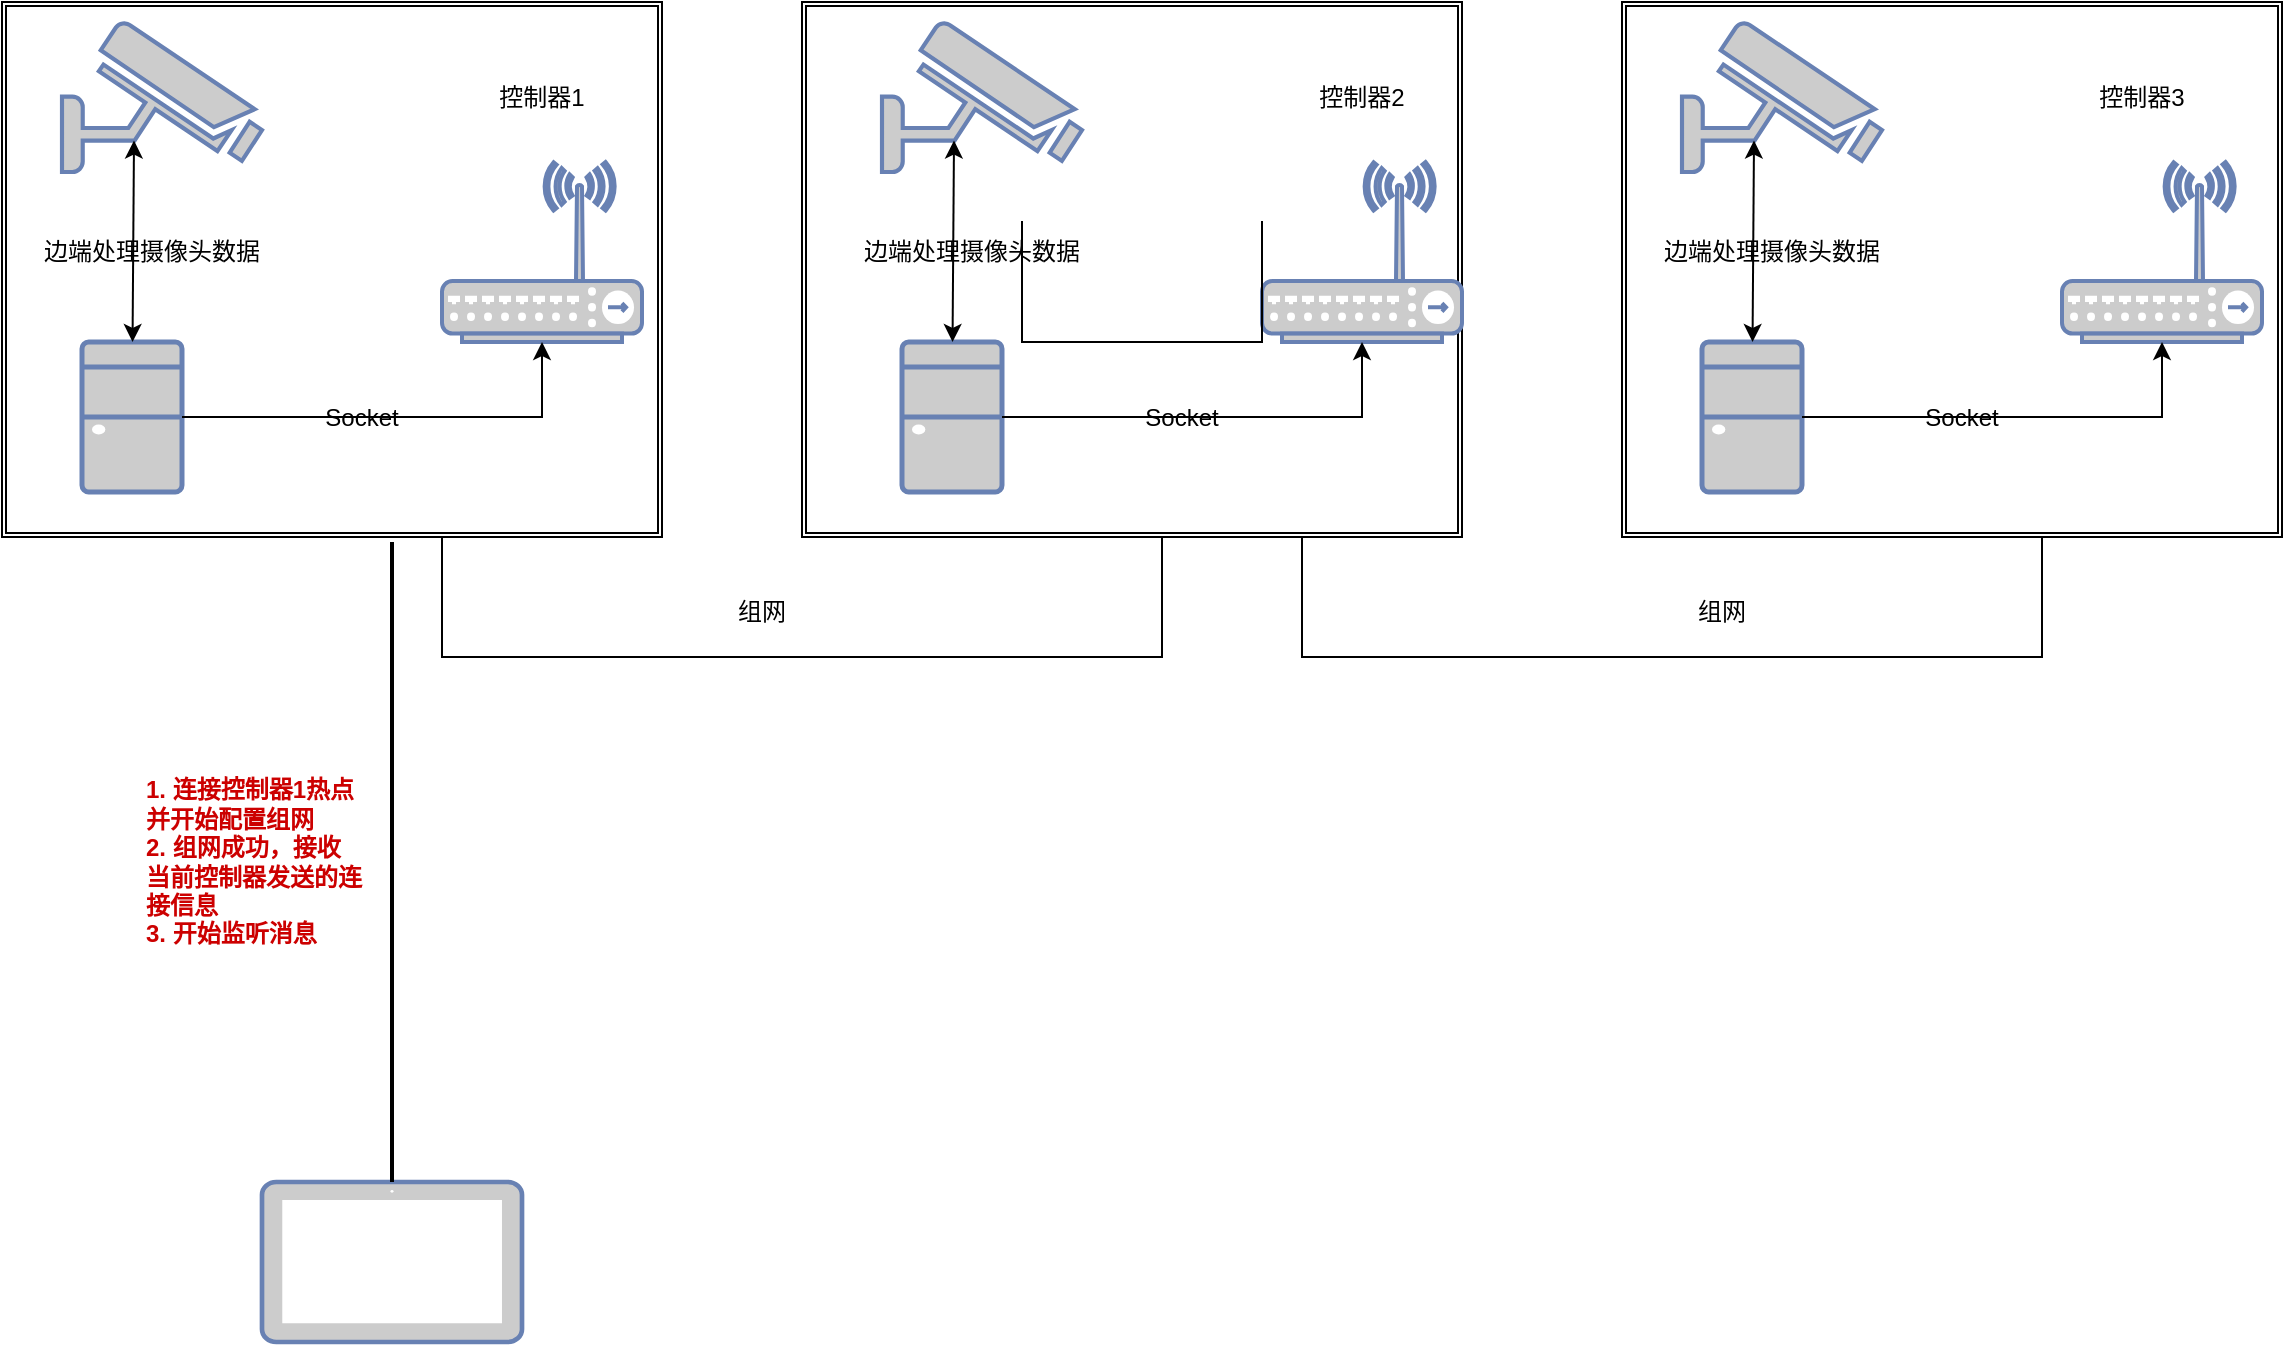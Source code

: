 <mxfile version="23.0.2" type="github">
  <diagram name="Page-1" id="80d4a630-b321-0f5e-ff81-c5a36ef4752d">
    <mxGraphModel dx="1221" dy="725" grid="1" gridSize="10" guides="1" tooltips="1" connect="1" arrows="1" fold="1" page="1" pageScale="1" pageWidth="1100" pageHeight="850" background="none" math="0" shadow="0">
      <root>
        <mxCell id="0" />
        <mxCell id="1" parent="0" />
        <mxCell id="WHSeSVRyH5Sngl5Yg-VX-25" value="" style="shape=ext;double=1;rounded=0;whiteSpace=wrap;html=1;" vertex="1" parent="1">
          <mxGeometry x="480" y="60" width="330" height="267.5" as="geometry" />
        </mxCell>
        <mxCell id="WHSeSVRyH5Sngl5Yg-VX-24" value="" style="shape=ext;double=1;rounded=0;whiteSpace=wrap;html=1;" vertex="1" parent="1">
          <mxGeometry x="80" y="60" width="330" height="267.5" as="geometry" />
        </mxCell>
        <mxCell id="WHSeSVRyH5Sngl5Yg-VX-1" value="" style="fontColor=#0066CC;verticalAlign=top;verticalLabelPosition=bottom;labelPosition=center;align=center;html=1;outlineConnect=0;fillColor=#CCCCCC;strokeColor=#6881B3;gradientColor=none;gradientDirection=north;strokeWidth=2;shape=mxgraph.networks.security_camera;" vertex="1" parent="1">
          <mxGeometry x="110" y="70" width="100" height="75" as="geometry" />
        </mxCell>
        <mxCell id="WHSeSVRyH5Sngl5Yg-VX-2" value="" style="fontColor=#0066CC;verticalAlign=top;verticalLabelPosition=bottom;labelPosition=center;align=center;html=1;outlineConnect=0;fillColor=#CCCCCC;strokeColor=#6881B3;gradientColor=none;gradientDirection=north;strokeWidth=2;shape=mxgraph.networks.desktop_pc;" vertex="1" parent="1">
          <mxGeometry x="120" y="230" width="50" height="75" as="geometry" />
        </mxCell>
        <mxCell id="WHSeSVRyH5Sngl5Yg-VX-4" value="" style="endArrow=classic;startArrow=classic;html=1;rounded=0;exitX=0.36;exitY=0.79;exitDx=0;exitDy=0;exitPerimeter=0;" edge="1" parent="1" source="WHSeSVRyH5Sngl5Yg-VX-1" target="WHSeSVRyH5Sngl5Yg-VX-2">
          <mxGeometry width="50" height="50" relative="1" as="geometry">
            <mxPoint x="80" y="210" as="sourcePoint" />
            <mxPoint x="110" y="300" as="targetPoint" />
          </mxGeometry>
        </mxCell>
        <mxCell id="WHSeSVRyH5Sngl5Yg-VX-5" value="边端处理摄像头数据" style="text;html=1;strokeColor=none;fillColor=none;align=center;verticalAlign=middle;whiteSpace=wrap;rounded=0;" vertex="1" parent="1">
          <mxGeometry x="100" y="170" width="110" height="30" as="geometry" />
        </mxCell>
        <mxCell id="WHSeSVRyH5Sngl5Yg-VX-6" value="" style="fontColor=#0066CC;verticalAlign=top;verticalLabelPosition=bottom;labelPosition=center;align=center;html=1;outlineConnect=0;fillColor=#CCCCCC;strokeColor=#6881B3;gradientColor=none;gradientDirection=north;strokeWidth=2;shape=mxgraph.networks.tablet;" vertex="1" parent="1">
          <mxGeometry x="210" y="650" width="130" height="80" as="geometry" />
        </mxCell>
        <mxCell id="WHSeSVRyH5Sngl5Yg-VX-7" value="" style="fontColor=#0066CC;verticalAlign=top;verticalLabelPosition=bottom;labelPosition=center;align=center;html=1;outlineConnect=0;fillColor=#CCCCCC;strokeColor=#6881B3;gradientColor=none;gradientDirection=north;strokeWidth=2;shape=mxgraph.networks.wireless_hub;" vertex="1" parent="1">
          <mxGeometry x="300" y="140" width="100" height="90" as="geometry" />
        </mxCell>
        <mxCell id="WHSeSVRyH5Sngl5Yg-VX-8" style="edgeStyle=orthogonalEdgeStyle;rounded=0;orthogonalLoop=1;jettySize=auto;html=1;entryX=0.5;entryY=1;entryDx=0;entryDy=0;entryPerimeter=0;" edge="1" parent="1" source="WHSeSVRyH5Sngl5Yg-VX-2" target="WHSeSVRyH5Sngl5Yg-VX-7">
          <mxGeometry relative="1" as="geometry" />
        </mxCell>
        <mxCell id="WHSeSVRyH5Sngl5Yg-VX-18" value="" style="fontColor=#0066CC;verticalAlign=top;verticalLabelPosition=bottom;labelPosition=center;align=center;html=1;outlineConnect=0;fillColor=#CCCCCC;strokeColor=#6881B3;gradientColor=none;gradientDirection=north;strokeWidth=2;shape=mxgraph.networks.security_camera;" vertex="1" parent="1">
          <mxGeometry x="520" y="70" width="100" height="75" as="geometry" />
        </mxCell>
        <mxCell id="WHSeSVRyH5Sngl5Yg-VX-19" value="" style="fontColor=#0066CC;verticalAlign=top;verticalLabelPosition=bottom;labelPosition=center;align=center;html=1;outlineConnect=0;fillColor=#CCCCCC;strokeColor=#6881B3;gradientColor=none;gradientDirection=north;strokeWidth=2;shape=mxgraph.networks.desktop_pc;" vertex="1" parent="1">
          <mxGeometry x="530" y="230" width="50" height="75" as="geometry" />
        </mxCell>
        <mxCell id="WHSeSVRyH5Sngl5Yg-VX-20" value="" style="endArrow=classic;startArrow=classic;html=1;rounded=0;exitX=0.36;exitY=0.79;exitDx=0;exitDy=0;exitPerimeter=0;" edge="1" parent="1" source="WHSeSVRyH5Sngl5Yg-VX-18" target="WHSeSVRyH5Sngl5Yg-VX-19">
          <mxGeometry width="50" height="50" relative="1" as="geometry">
            <mxPoint x="490" y="210" as="sourcePoint" />
            <mxPoint x="520" y="300" as="targetPoint" />
          </mxGeometry>
        </mxCell>
        <mxCell id="WHSeSVRyH5Sngl5Yg-VX-21" value="边端处理摄像头数据" style="text;html=1;strokeColor=none;fillColor=none;align=center;verticalAlign=middle;whiteSpace=wrap;rounded=0;" vertex="1" parent="1">
          <mxGeometry x="510" y="170" width="110" height="30" as="geometry" />
        </mxCell>
        <mxCell id="WHSeSVRyH5Sngl5Yg-VX-22" value="" style="fontColor=#0066CC;verticalAlign=top;verticalLabelPosition=bottom;labelPosition=center;align=center;html=1;outlineConnect=0;fillColor=#CCCCCC;strokeColor=#6881B3;gradientColor=none;gradientDirection=north;strokeWidth=2;shape=mxgraph.networks.wireless_hub;" vertex="1" parent="1">
          <mxGeometry x="710" y="140" width="100" height="90" as="geometry" />
        </mxCell>
        <mxCell id="WHSeSVRyH5Sngl5Yg-VX-23" style="edgeStyle=orthogonalEdgeStyle;rounded=0;orthogonalLoop=1;jettySize=auto;html=1;entryX=0.5;entryY=1;entryDx=0;entryDy=0;entryPerimeter=0;" edge="1" parent="1" source="WHSeSVRyH5Sngl5Yg-VX-19" target="WHSeSVRyH5Sngl5Yg-VX-22">
          <mxGeometry relative="1" as="geometry" />
        </mxCell>
        <mxCell id="WHSeSVRyH5Sngl5Yg-VX-26" value="" style="shape=ext;double=1;rounded=0;whiteSpace=wrap;html=1;" vertex="1" parent="1">
          <mxGeometry x="890" y="60" width="330" height="267.5" as="geometry" />
        </mxCell>
        <mxCell id="WHSeSVRyH5Sngl5Yg-VX-27" value="" style="fontColor=#0066CC;verticalAlign=top;verticalLabelPosition=bottom;labelPosition=center;align=center;html=1;outlineConnect=0;fillColor=#CCCCCC;strokeColor=#6881B3;gradientColor=none;gradientDirection=north;strokeWidth=2;shape=mxgraph.networks.security_camera;" vertex="1" parent="1">
          <mxGeometry x="920" y="70" width="100" height="75" as="geometry" />
        </mxCell>
        <mxCell id="WHSeSVRyH5Sngl5Yg-VX-28" value="" style="fontColor=#0066CC;verticalAlign=top;verticalLabelPosition=bottom;labelPosition=center;align=center;html=1;outlineConnect=0;fillColor=#CCCCCC;strokeColor=#6881B3;gradientColor=none;gradientDirection=north;strokeWidth=2;shape=mxgraph.networks.desktop_pc;" vertex="1" parent="1">
          <mxGeometry x="930" y="230" width="50" height="75" as="geometry" />
        </mxCell>
        <mxCell id="WHSeSVRyH5Sngl5Yg-VX-29" value="" style="endArrow=classic;startArrow=classic;html=1;rounded=0;exitX=0.36;exitY=0.79;exitDx=0;exitDy=0;exitPerimeter=0;" edge="1" parent="1" source="WHSeSVRyH5Sngl5Yg-VX-27" target="WHSeSVRyH5Sngl5Yg-VX-28">
          <mxGeometry width="50" height="50" relative="1" as="geometry">
            <mxPoint x="890" y="210" as="sourcePoint" />
            <mxPoint x="920" y="300" as="targetPoint" />
          </mxGeometry>
        </mxCell>
        <mxCell id="WHSeSVRyH5Sngl5Yg-VX-30" value="边端处理摄像头数据" style="text;html=1;strokeColor=none;fillColor=none;align=center;verticalAlign=middle;whiteSpace=wrap;rounded=0;" vertex="1" parent="1">
          <mxGeometry x="910" y="170" width="110" height="30" as="geometry" />
        </mxCell>
        <mxCell id="WHSeSVRyH5Sngl5Yg-VX-31" value="" style="fontColor=#0066CC;verticalAlign=top;verticalLabelPosition=bottom;labelPosition=center;align=center;html=1;outlineConnect=0;fillColor=#CCCCCC;strokeColor=#6881B3;gradientColor=none;gradientDirection=north;strokeWidth=2;shape=mxgraph.networks.wireless_hub;" vertex="1" parent="1">
          <mxGeometry x="1110" y="140" width="100" height="90" as="geometry" />
        </mxCell>
        <mxCell id="WHSeSVRyH5Sngl5Yg-VX-32" style="edgeStyle=orthogonalEdgeStyle;rounded=0;orthogonalLoop=1;jettySize=auto;html=1;entryX=0.5;entryY=1;entryDx=0;entryDy=0;entryPerimeter=0;" edge="1" parent="1" source="WHSeSVRyH5Sngl5Yg-VX-28" target="WHSeSVRyH5Sngl5Yg-VX-31">
          <mxGeometry relative="1" as="geometry" />
        </mxCell>
        <mxCell id="WHSeSVRyH5Sngl5Yg-VX-33" value="" style="shape=partialRectangle;whiteSpace=wrap;html=1;bottom=1;right=1;left=1;top=0;fillColor=none;routingCenterX=-0.5;" vertex="1" parent="1">
          <mxGeometry x="590" y="170" width="120" height="60" as="geometry" />
        </mxCell>
        <mxCell id="WHSeSVRyH5Sngl5Yg-VX-34" value="" style="shape=partialRectangle;whiteSpace=wrap;html=1;bottom=1;right=1;left=1;top=0;fillColor=none;routingCenterX=-0.5;strokeColor=default;" vertex="1" parent="1">
          <mxGeometry x="300" y="327.5" width="360" height="60" as="geometry" />
        </mxCell>
        <mxCell id="WHSeSVRyH5Sngl5Yg-VX-35" value="" style="shape=partialRectangle;whiteSpace=wrap;html=1;bottom=1;right=1;left=1;top=0;fillColor=none;routingCenterX=-0.5;strokeColor=default;" vertex="1" parent="1">
          <mxGeometry x="730" y="327.5" width="370" height="60" as="geometry" />
        </mxCell>
        <mxCell id="WHSeSVRyH5Sngl5Yg-VX-37" value="控制器1" style="text;html=1;strokeColor=none;fillColor=none;align=center;verticalAlign=middle;whiteSpace=wrap;rounded=0;" vertex="1" parent="1">
          <mxGeometry x="320" y="92.5" width="60" height="30" as="geometry" />
        </mxCell>
        <mxCell id="WHSeSVRyH5Sngl5Yg-VX-38" value="控制器2" style="text;html=1;strokeColor=none;fillColor=none;align=center;verticalAlign=middle;whiteSpace=wrap;rounded=0;" vertex="1" parent="1">
          <mxGeometry x="730" y="92.5" width="60" height="30" as="geometry" />
        </mxCell>
        <mxCell id="WHSeSVRyH5Sngl5Yg-VX-39" value="控制器3" style="text;html=1;strokeColor=none;fillColor=none;align=center;verticalAlign=middle;whiteSpace=wrap;rounded=0;" vertex="1" parent="1">
          <mxGeometry x="1120" y="92.5" width="60" height="30" as="geometry" />
        </mxCell>
        <mxCell id="WHSeSVRyH5Sngl5Yg-VX-40" value="组网" style="text;html=1;strokeColor=none;fillColor=none;align=center;verticalAlign=middle;whiteSpace=wrap;rounded=0;" vertex="1" parent="1">
          <mxGeometry x="430" y="350" width="60" height="30" as="geometry" />
        </mxCell>
        <mxCell id="WHSeSVRyH5Sngl5Yg-VX-41" value="组网" style="text;html=1;strokeColor=none;fillColor=none;align=center;verticalAlign=middle;whiteSpace=wrap;rounded=0;" vertex="1" parent="1">
          <mxGeometry x="910" y="350" width="60" height="30" as="geometry" />
        </mxCell>
        <mxCell id="WHSeSVRyH5Sngl5Yg-VX-42" value="" style="line;strokeWidth=2;html=1;direction=south;" vertex="1" parent="1">
          <mxGeometry x="270" y="330" width="10" height="320" as="geometry" />
        </mxCell>
        <mxCell id="WHSeSVRyH5Sngl5Yg-VX-43" value="&lt;b&gt;&lt;font color=&quot;#cc0000&quot;&gt;1. 连接控制器1热点并开始配置组网&lt;br&gt;&lt;/font&gt;&lt;/b&gt;&lt;div style=&quot;&quot;&gt;&lt;span style=&quot;background-color: initial;&quot;&gt;&lt;b&gt;&lt;font color=&quot;#cc0000&quot;&gt;2. 组网成功，接收当前控制器发送的连接信息&lt;/font&gt;&lt;/b&gt;&lt;/span&gt;&lt;/div&gt;&lt;div style=&quot;&quot;&gt;&lt;span style=&quot;background-color: initial;&quot;&gt;&lt;b&gt;&lt;font color=&quot;#cc0000&quot;&gt;3. 开始监听消息&lt;/font&gt;&lt;/b&gt;&lt;/span&gt;&lt;/div&gt;" style="text;html=1;strokeColor=none;fillColor=none;align=left;verticalAlign=middle;whiteSpace=wrap;rounded=0;" vertex="1" parent="1">
          <mxGeometry x="150" y="425" width="110" height="130" as="geometry" />
        </mxCell>
        <mxCell id="WHSeSVRyH5Sngl5Yg-VX-44" value="Socket" style="text;html=1;strokeColor=none;fillColor=none;align=center;verticalAlign=middle;whiteSpace=wrap;rounded=0;" vertex="1" parent="1">
          <mxGeometry x="230" y="252.5" width="60" height="30" as="geometry" />
        </mxCell>
        <mxCell id="WHSeSVRyH5Sngl5Yg-VX-45" value="Socket" style="text;html=1;strokeColor=none;fillColor=none;align=center;verticalAlign=middle;whiteSpace=wrap;rounded=0;" vertex="1" parent="1">
          <mxGeometry x="640" y="252.5" width="60" height="30" as="geometry" />
        </mxCell>
        <mxCell id="WHSeSVRyH5Sngl5Yg-VX-48" value="Socket" style="text;html=1;strokeColor=none;fillColor=none;align=center;verticalAlign=middle;whiteSpace=wrap;rounded=0;" vertex="1" parent="1">
          <mxGeometry x="1030" y="252.5" width="60" height="30" as="geometry" />
        </mxCell>
      </root>
    </mxGraphModel>
  </diagram>
</mxfile>
